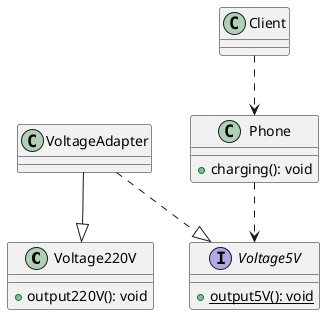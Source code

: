 @startuml
'https://plantuml.com/class-diagram

class Voltage220V {
    + output220V(): void
}

interface Voltage5V {
    + {static}output5V(): void
}

VoltageAdapter --|> Voltage220V
VoltageAdapter ..|> Voltage5V

class Phone {
    + charging(): void
}

Phone ..> Voltage5V

Client ..> Phone

@enduml
